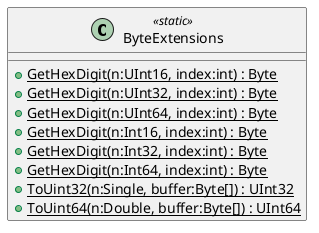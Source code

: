 @startuml
class ByteExtensions <<static>> {
    + {static} GetHexDigit(n:UInt16, index:int) : Byte
    + {static} GetHexDigit(n:UInt32, index:int) : Byte
    + {static} GetHexDigit(n:UInt64, index:int) : Byte
    + {static} GetHexDigit(n:Int16, index:int) : Byte
    + {static} GetHexDigit(n:Int32, index:int) : Byte
    + {static} GetHexDigit(n:Int64, index:int) : Byte
    + {static} ToUint32(n:Single, buffer:Byte[]) : UInt32
    + {static} ToUint64(n:Double, buffer:Byte[]) : UInt64
}
@enduml
